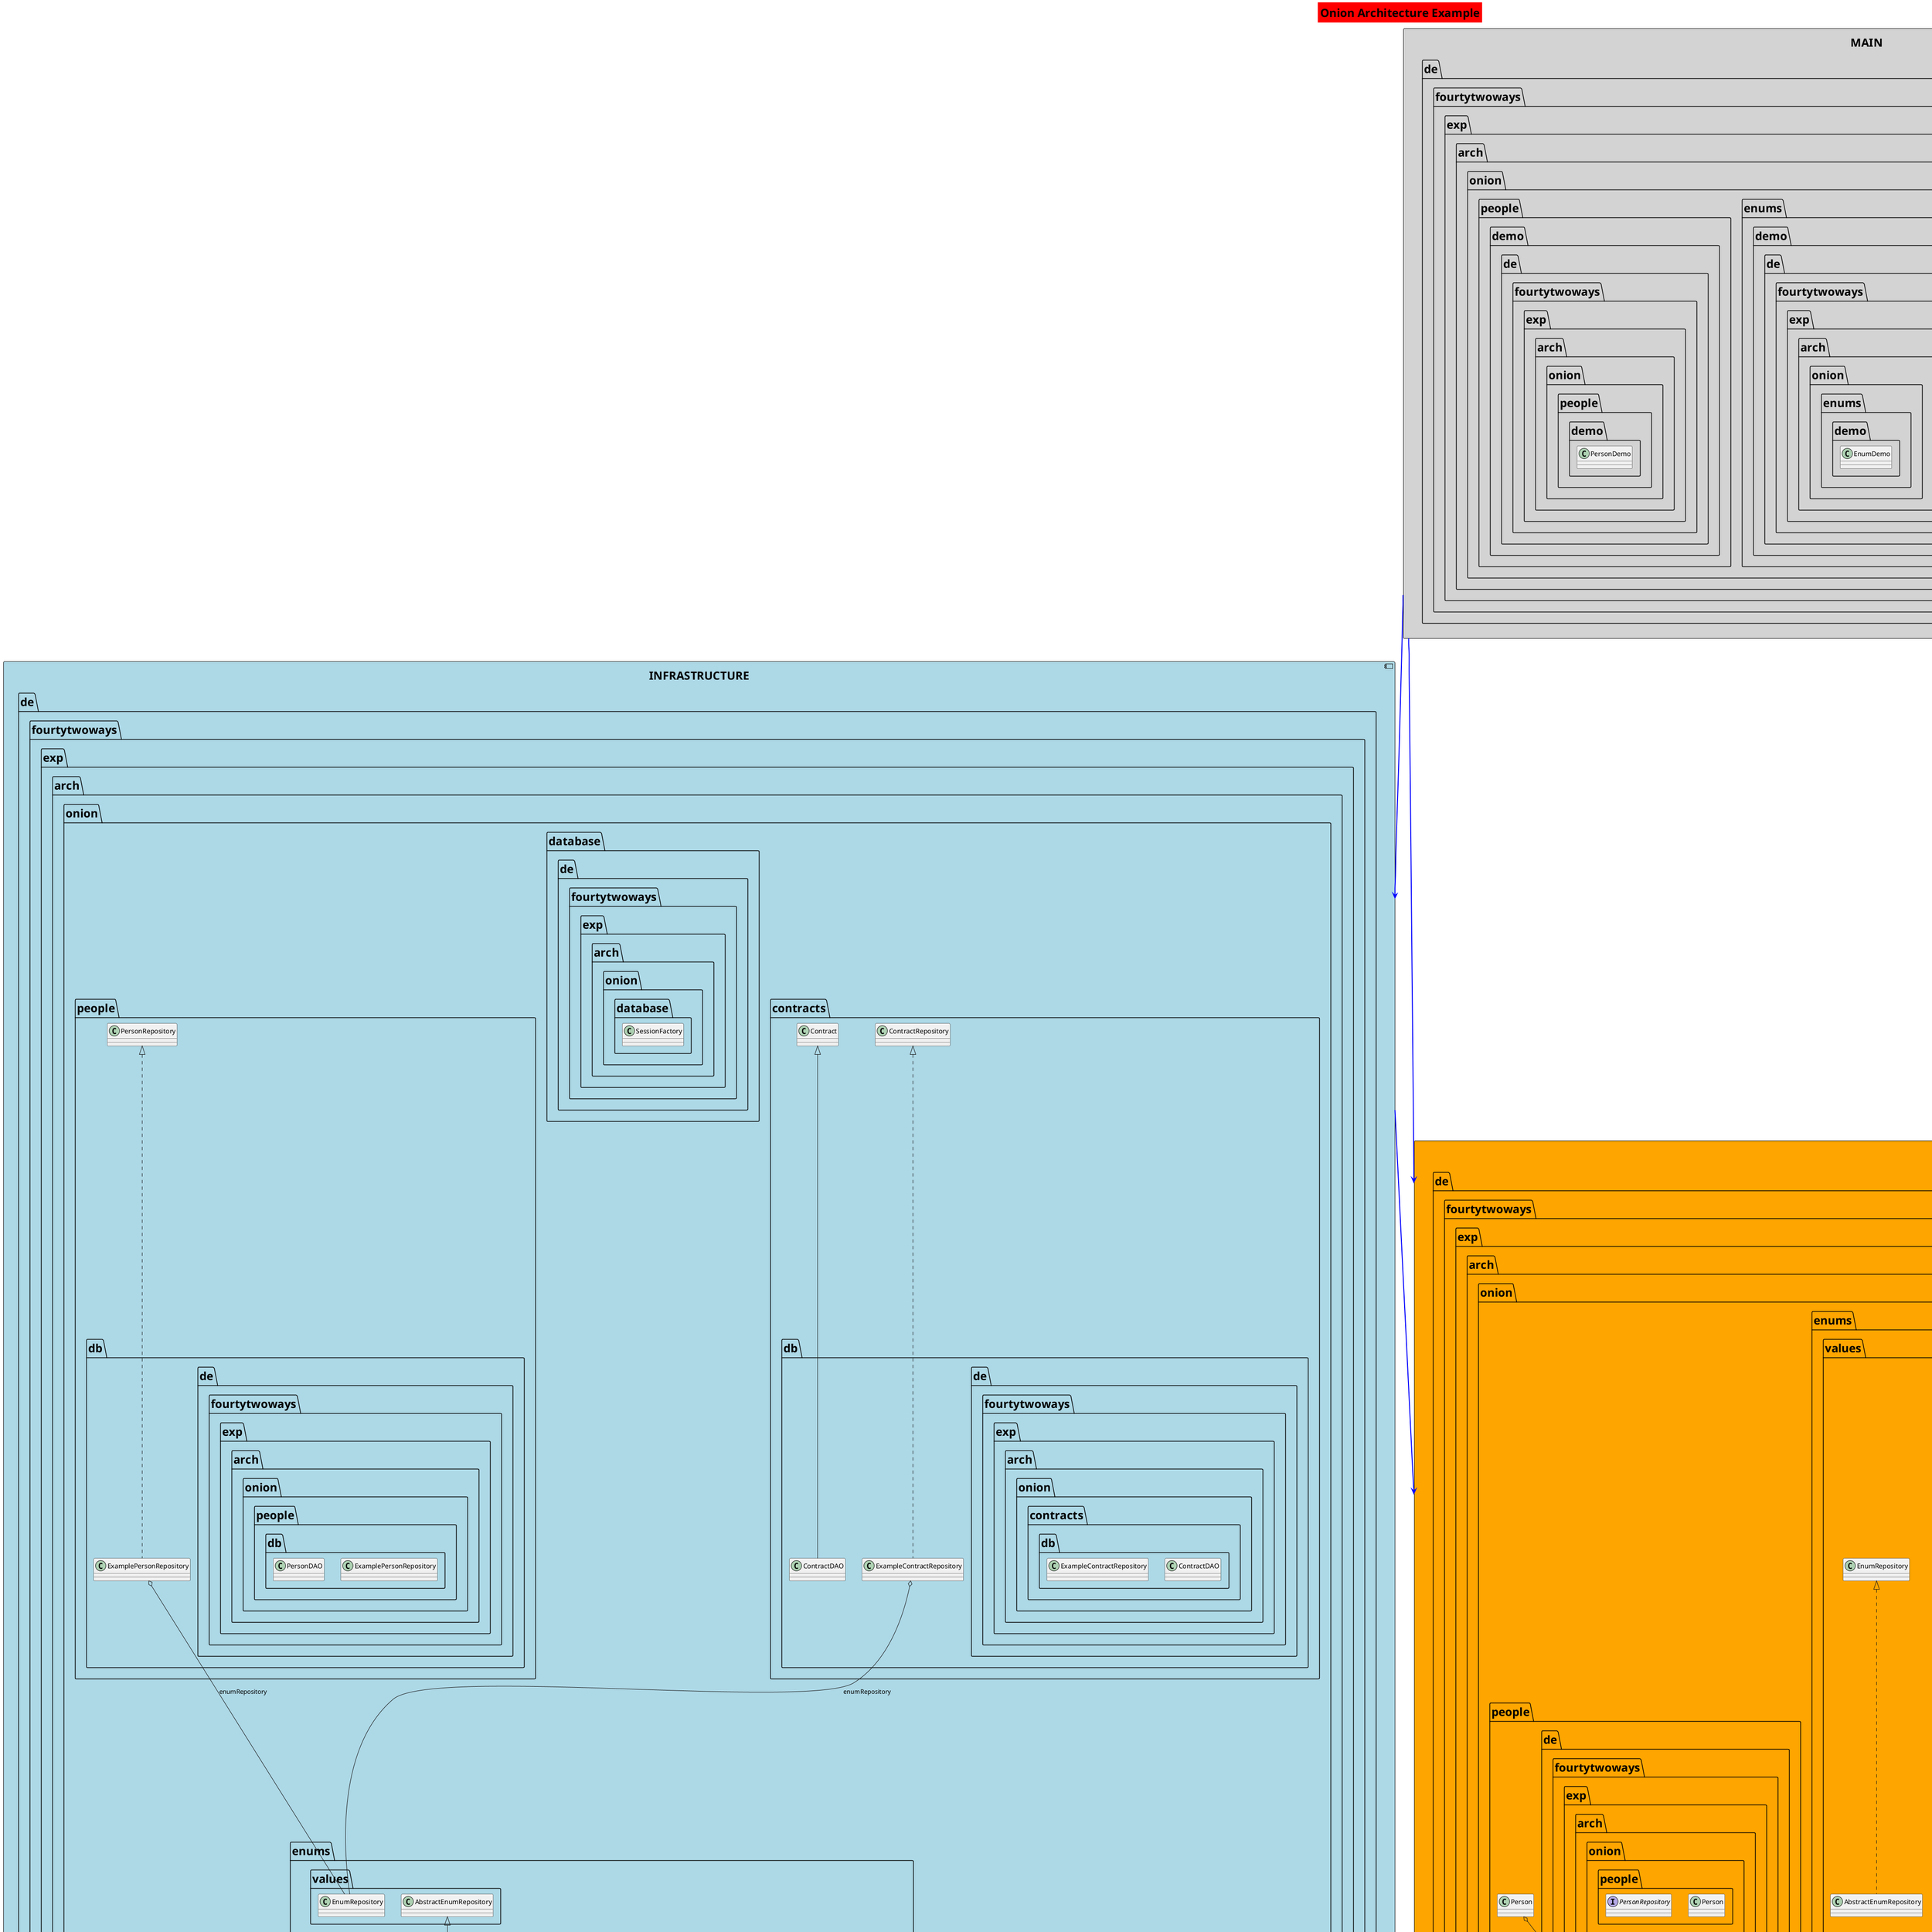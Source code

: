 @startuml

<style>
title {
  FontSize 24
  FontColor Black
  BackgroundColor Red
}
footer {
  HorizontalAlignment left
  FontSize 18
  FontColor red
}
</style>

' skinparam linetype ortho
' skinparam titleBorderRoundCorner 15
' skinparam titleBorderThickness 2
' skinparam titleBorderColor red
' skinparam titleBackgroundColor Red


title Onion Architecture Example

component CORE #orange {

  package de.fourtytwoways.exp.arch.onion.contracts {
    class de.fourtytwoways.exp.arch.onion.contracts.Contract {
    }
  }
  

  package de.fourtytwoways.exp.arch.onion.contracts {
    interface de.fourtytwoways.exp.arch.onion.contracts.ContractRepository {
    }
  }
  

  package de.fourtytwoways.exp.arch.onion.enums.types {
    class de.fourtytwoways.exp.arch.onion.enums.types.BonusSystem {
    }
  }
  

  package de.fourtytwoways.exp.arch.onion.enums.types {
    enum EnumType {
    }
  }
  

  package de.fourtytwoways.exp.arch.onion.enums.types {
    class de.fourtytwoways.exp.arch.onion.enums.types.Product {
    }
  }
  

  package de.fourtytwoways.exp.arch.onion.enums.types {
    class de.fourtytwoways.exp.arch.onion.enums.types.Sex {
    }
  }
  

  package de.fourtytwoways.exp.arch.onion.enums.types {
    class de.fourtytwoways.exp.arch.onion.enums.types.Tariff {
    }
  }
  

  package de.fourtytwoways.exp.arch.onion.enums.values {
    abstract class de.fourtytwoways.exp.arch.onion.enums.values.AbstractEnumRepository {
    }
  }
  

  package de.fourtytwoways.exp.arch.onion.enums.values {
    abstract class de.fourtytwoways.exp.arch.onion.enums.values.AbstractEnumValue {
    }
  }
  

  package de.fourtytwoways.exp.arch.onion.enums.values {
    interface de.fourtytwoways.exp.arch.onion.enums.values.EnumRepository {
    }
  }
  

  package de.fourtytwoways.exp.arch.onion.enums.values {
    interface de.fourtytwoways.exp.arch.onion.enums.values.EnumValue {
    }
  }
  

  package de.fourtytwoways.exp.arch.onion.people {
    class de.fourtytwoways.exp.arch.onion.people.Person {
    }
  }
  

  package de.fourtytwoways.exp.arch.onion.people {
    interface de.fourtytwoways.exp.arch.onion.people.PersonRepository {
    }
  }
  

  de.fourtytwoways.exp.arch.onion.contracts.Contract o-- de.fourtytwoways.exp.arch.onion.enums.types.Product : product
  de.fourtytwoways.exp.arch.onion.enums.types.BonusSystem -up-|> de.fourtytwoways.exp.arch.onion.enums.values.AbstractEnumValue
  de.fourtytwoways.exp.arch.onion.enums.types.Product -up-|> de.fourtytwoways.exp.arch.onion.enums.values.AbstractEnumValue
  de.fourtytwoways.exp.arch.onion.enums.types.Sex -up-|> de.fourtytwoways.exp.arch.onion.enums.values.AbstractEnumValue
  de.fourtytwoways.exp.arch.onion.enums.types.Tariff -up-|> de.fourtytwoways.exp.arch.onion.enums.values.AbstractEnumValue
  de.fourtytwoways.exp.arch.onion.enums.values.AbstractEnumRepository .up.|> de.fourtytwoways.exp.arch.onion.enums.values.EnumRepository
  de.fourtytwoways.exp.arch.onion.enums.values.AbstractEnumValue .up.|> de.fourtytwoways.exp.arch.onion.enums.values.EnumValue
  de.fourtytwoways.exp.arch.onion.enums.values.AbstractEnumValue o-- de.fourtytwoways.exp.arch.onion.enums.types.EnumType : type
  de.fourtytwoways.exp.arch.onion.people.Person o-- de.fourtytwoways.exp.arch.onion.enums.types.Sex : sex

}

component INFRASTRUCTURE #lightblue {

  package de.fourtytwoways.exp.arch.onion.contracts.db {
    class de.fourtytwoways.exp.arch.onion.contracts.db.ContractDAO {
    }
  }
  

  package de.fourtytwoways.exp.arch.onion.contracts.db {
    class de.fourtytwoways.exp.arch.onion.contracts.db.ExampleContractRepository {
    }
  }
  

  package de.fourtytwoways.exp.arch.onion.database {
    class de.fourtytwoways.exp.arch.onion.database.SessionFactory {
    }
  }
  

  package de.fourtytwoways.exp.arch.onion.enums.provider {
    class de.fourtytwoways.exp.arch.onion.enums.provider.EnumValueDAO {
    }
  }
  

  package de.fourtytwoways.exp.arch.onion.enums.provider {
    class de.fourtytwoways.exp.arch.onion.enums.provider.ExampleEnumProviderOne {
    }
  }
  

  package de.fourtytwoways.exp.arch.onion.enums.provider {
    class de.fourtytwoways.exp.arch.onion.enums.provider.ExampleEnumProviderTwo {
    }
  }
  

  package de.fourtytwoways.exp.arch.onion.enums.provider {
    class de.fourtytwoways.exp.arch.onion.enums.provider.ExampleEnumRepository {
    }
  }
  

  package de.fourtytwoways.exp.arch.onion.people.db {
    class de.fourtytwoways.exp.arch.onion.people.db.ExamplePersonRepository {
    }
  }
  

  package de.fourtytwoways.exp.arch.onion.people.db {
    class de.fourtytwoways.exp.arch.onion.people.db.PersonDAO {
    }
  }
  

  de.fourtytwoways.exp.arch.onion.contracts.db.ContractDAO -up-|> de.fourtytwoways.exp.arch.onion.contracts.Contract
  de.fourtytwoways.exp.arch.onion.contracts.db.ExampleContractRepository .up.|> de.fourtytwoways.exp.arch.onion.contracts.ContractRepository
  de.fourtytwoways.exp.arch.onion.contracts.db.ExampleContractRepository o-- de.fourtytwoways.exp.arch.onion.enums.values.EnumRepository : enumRepository
  de.fourtytwoways.exp.arch.onion.enums.provider.ExampleEnumRepository -up-|> de.fourtytwoways.exp.arch.onion.enums.values.AbstractEnumRepository
  de.fourtytwoways.exp.arch.onion.enums.provider.ExampleEnumRepository o-- de.fourtytwoways.exp.arch.onion.enums.provider.ExampleEnumProviderOne : providerOne
  de.fourtytwoways.exp.arch.onion.enums.provider.ExampleEnumRepository o-- de.fourtytwoways.exp.arch.onion.enums.provider.ExampleEnumProviderTwo : providerTwo
  de.fourtytwoways.exp.arch.onion.people.db.ExamplePersonRepository .up.|> de.fourtytwoways.exp.arch.onion.people.PersonRepository
  de.fourtytwoways.exp.arch.onion.people.db.ExamplePersonRepository o-- de.fourtytwoways.exp.arch.onion.enums.values.EnumRepository : enumRepository

}

component MAIN #lightgray {

  package de.fourtytwoways.exp.arch.onion.contracts.demo {
    class de.fourtytwoways.exp.arch.onion.contracts.demo.ContractDemo {
    }
  }
  

  package de.fourtytwoways.exp.arch.onion.enums.demo {
    class de.fourtytwoways.exp.arch.onion.enums.demo.EnumDemo {
    }
  }
  

  package de.fourtytwoways.exp.arch.onion.people.demo {
    class de.fourtytwoways.exp.arch.onion.people.demo.PersonDemo {
    }
  }

}

  INFRASTRUCTURE -[#blue,bold]-> CORE
  MAIN -[#blue,bold]-> CORE
  MAIN -[#blue,bold]-> INFRASTRUCTURE


footer
(c) 2022 Thomas Herrmann, 42ways GmbH
endfooter

@enduml
